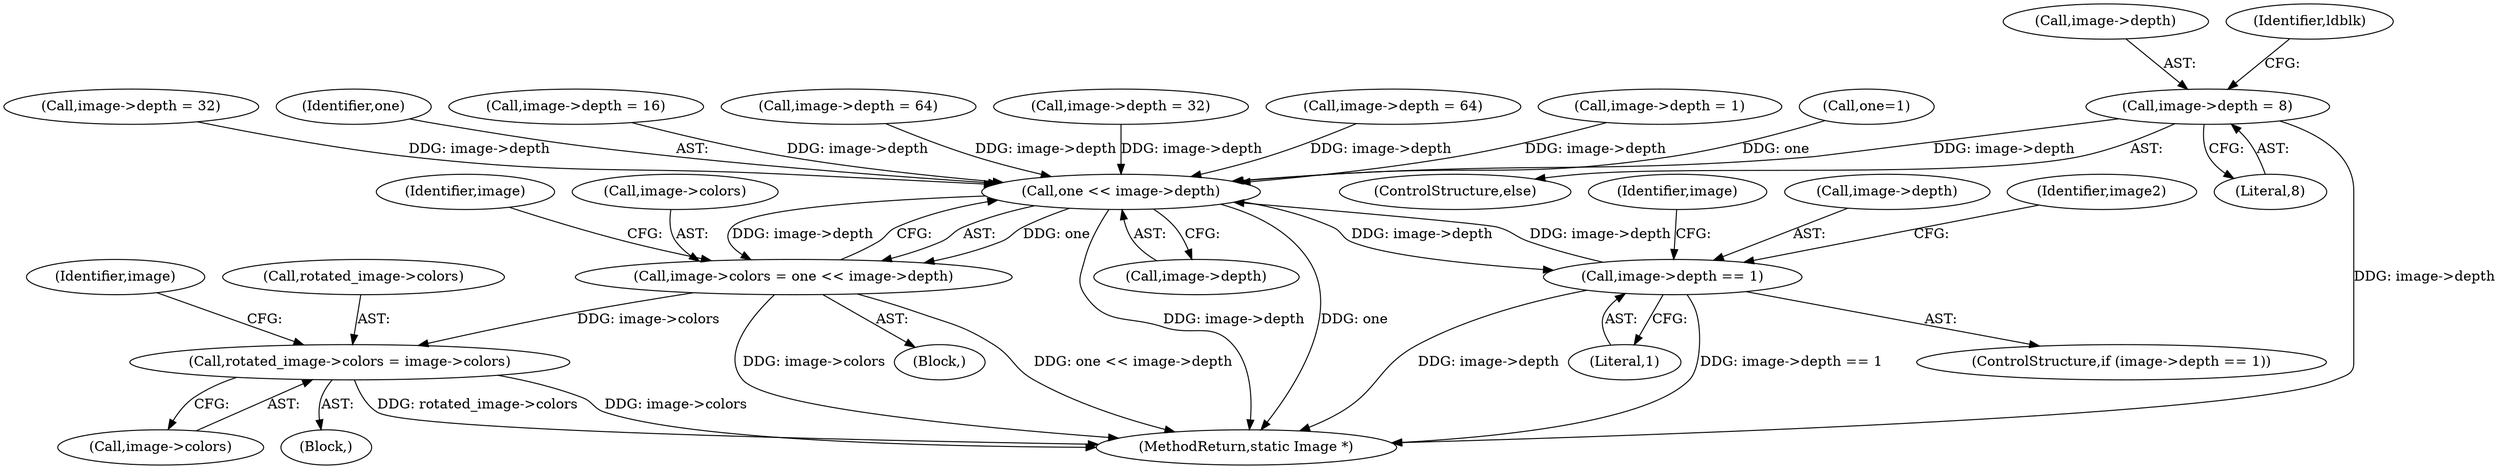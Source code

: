 digraph "0_ImageMagick_b173a352397877775c51c9a0e9d59eb6ce24c455@pointer" {
"1000780" [label="(Call,image->depth = 8)"];
"1000965" [label="(Call,one << image->depth)"];
"1000961" [label="(Call,image->colors = one << image->depth)"];
"1001514" [label="(Call,rotated_image->colors = image->colors)"];
"1001458" [label="(Call,image->depth == 1)"];
"1000857" [label="(Call,image->depth = 32)"];
"1000965" [label="(Call,one << image->depth)"];
"1000889" [label="(Call,image->depth = 64)"];
"1000774" [label="(Call,image->depth = 1)"];
"1000958" [label="(Call,one=1)"];
"1000818" [label="(Call,image->depth = 32)"];
"1001465" [label="(Identifier,image)"];
"1001514" [label="(Call,rotated_image->colors = image->colors)"];
"1000966" [label="(Identifier,one)"];
"1000798" [label="(Call,image->depth = 16)"];
"1001518" [label="(Call,image->colors)"];
"1001523" [label="(Identifier,image)"];
"1001459" [label="(Call,image->depth)"];
"1001515" [label="(Call,rotated_image->colors)"];
"1000962" [label="(Call,image->colors)"];
"1001457" [label="(ControlStructure,if (image->depth == 1))"];
"1001470" [label="(Identifier,image2)"];
"1000784" [label="(Literal,8)"];
"1000974" [label="(Identifier,image)"];
"1000382" [label="(Block,)"];
"1000967" [label="(Call,image->depth)"];
"1000781" [label="(Call,image->depth)"];
"1000779" [label="(ControlStructure,else)"];
"1001462" [label="(Literal,1)"];
"1000786" [label="(Identifier,ldblk)"];
"1001785" [label="(MethodReturn,static Image *)"];
"1000961" [label="(Call,image->colors = one << image->depth)"];
"1000838" [label="(Call,image->depth = 64)"];
"1001458" [label="(Call,image->depth == 1)"];
"1001487" [label="(Block,)"];
"1000780" [label="(Call,image->depth = 8)"];
"1000780" -> "1000779"  [label="AST: "];
"1000780" -> "1000784"  [label="CFG: "];
"1000781" -> "1000780"  [label="AST: "];
"1000784" -> "1000780"  [label="AST: "];
"1000786" -> "1000780"  [label="CFG: "];
"1000780" -> "1001785"  [label="DDG: image->depth"];
"1000780" -> "1000965"  [label="DDG: image->depth"];
"1000965" -> "1000961"  [label="AST: "];
"1000965" -> "1000967"  [label="CFG: "];
"1000966" -> "1000965"  [label="AST: "];
"1000967" -> "1000965"  [label="AST: "];
"1000961" -> "1000965"  [label="CFG: "];
"1000965" -> "1001785"  [label="DDG: image->depth"];
"1000965" -> "1001785"  [label="DDG: one"];
"1000965" -> "1000961"  [label="DDG: one"];
"1000965" -> "1000961"  [label="DDG: image->depth"];
"1000958" -> "1000965"  [label="DDG: one"];
"1000857" -> "1000965"  [label="DDG: image->depth"];
"1001458" -> "1000965"  [label="DDG: image->depth"];
"1000889" -> "1000965"  [label="DDG: image->depth"];
"1000798" -> "1000965"  [label="DDG: image->depth"];
"1000818" -> "1000965"  [label="DDG: image->depth"];
"1000838" -> "1000965"  [label="DDG: image->depth"];
"1000774" -> "1000965"  [label="DDG: image->depth"];
"1000965" -> "1001458"  [label="DDG: image->depth"];
"1000961" -> "1000382"  [label="AST: "];
"1000962" -> "1000961"  [label="AST: "];
"1000974" -> "1000961"  [label="CFG: "];
"1000961" -> "1001785"  [label="DDG: one << image->depth"];
"1000961" -> "1001785"  [label="DDG: image->colors"];
"1000961" -> "1001514"  [label="DDG: image->colors"];
"1001514" -> "1001487"  [label="AST: "];
"1001514" -> "1001518"  [label="CFG: "];
"1001515" -> "1001514"  [label="AST: "];
"1001518" -> "1001514"  [label="AST: "];
"1001523" -> "1001514"  [label="CFG: "];
"1001514" -> "1001785"  [label="DDG: image->colors"];
"1001514" -> "1001785"  [label="DDG: rotated_image->colors"];
"1001458" -> "1001457"  [label="AST: "];
"1001458" -> "1001462"  [label="CFG: "];
"1001459" -> "1001458"  [label="AST: "];
"1001462" -> "1001458"  [label="AST: "];
"1001465" -> "1001458"  [label="CFG: "];
"1001470" -> "1001458"  [label="CFG: "];
"1001458" -> "1001785"  [label="DDG: image->depth"];
"1001458" -> "1001785"  [label="DDG: image->depth == 1"];
}
